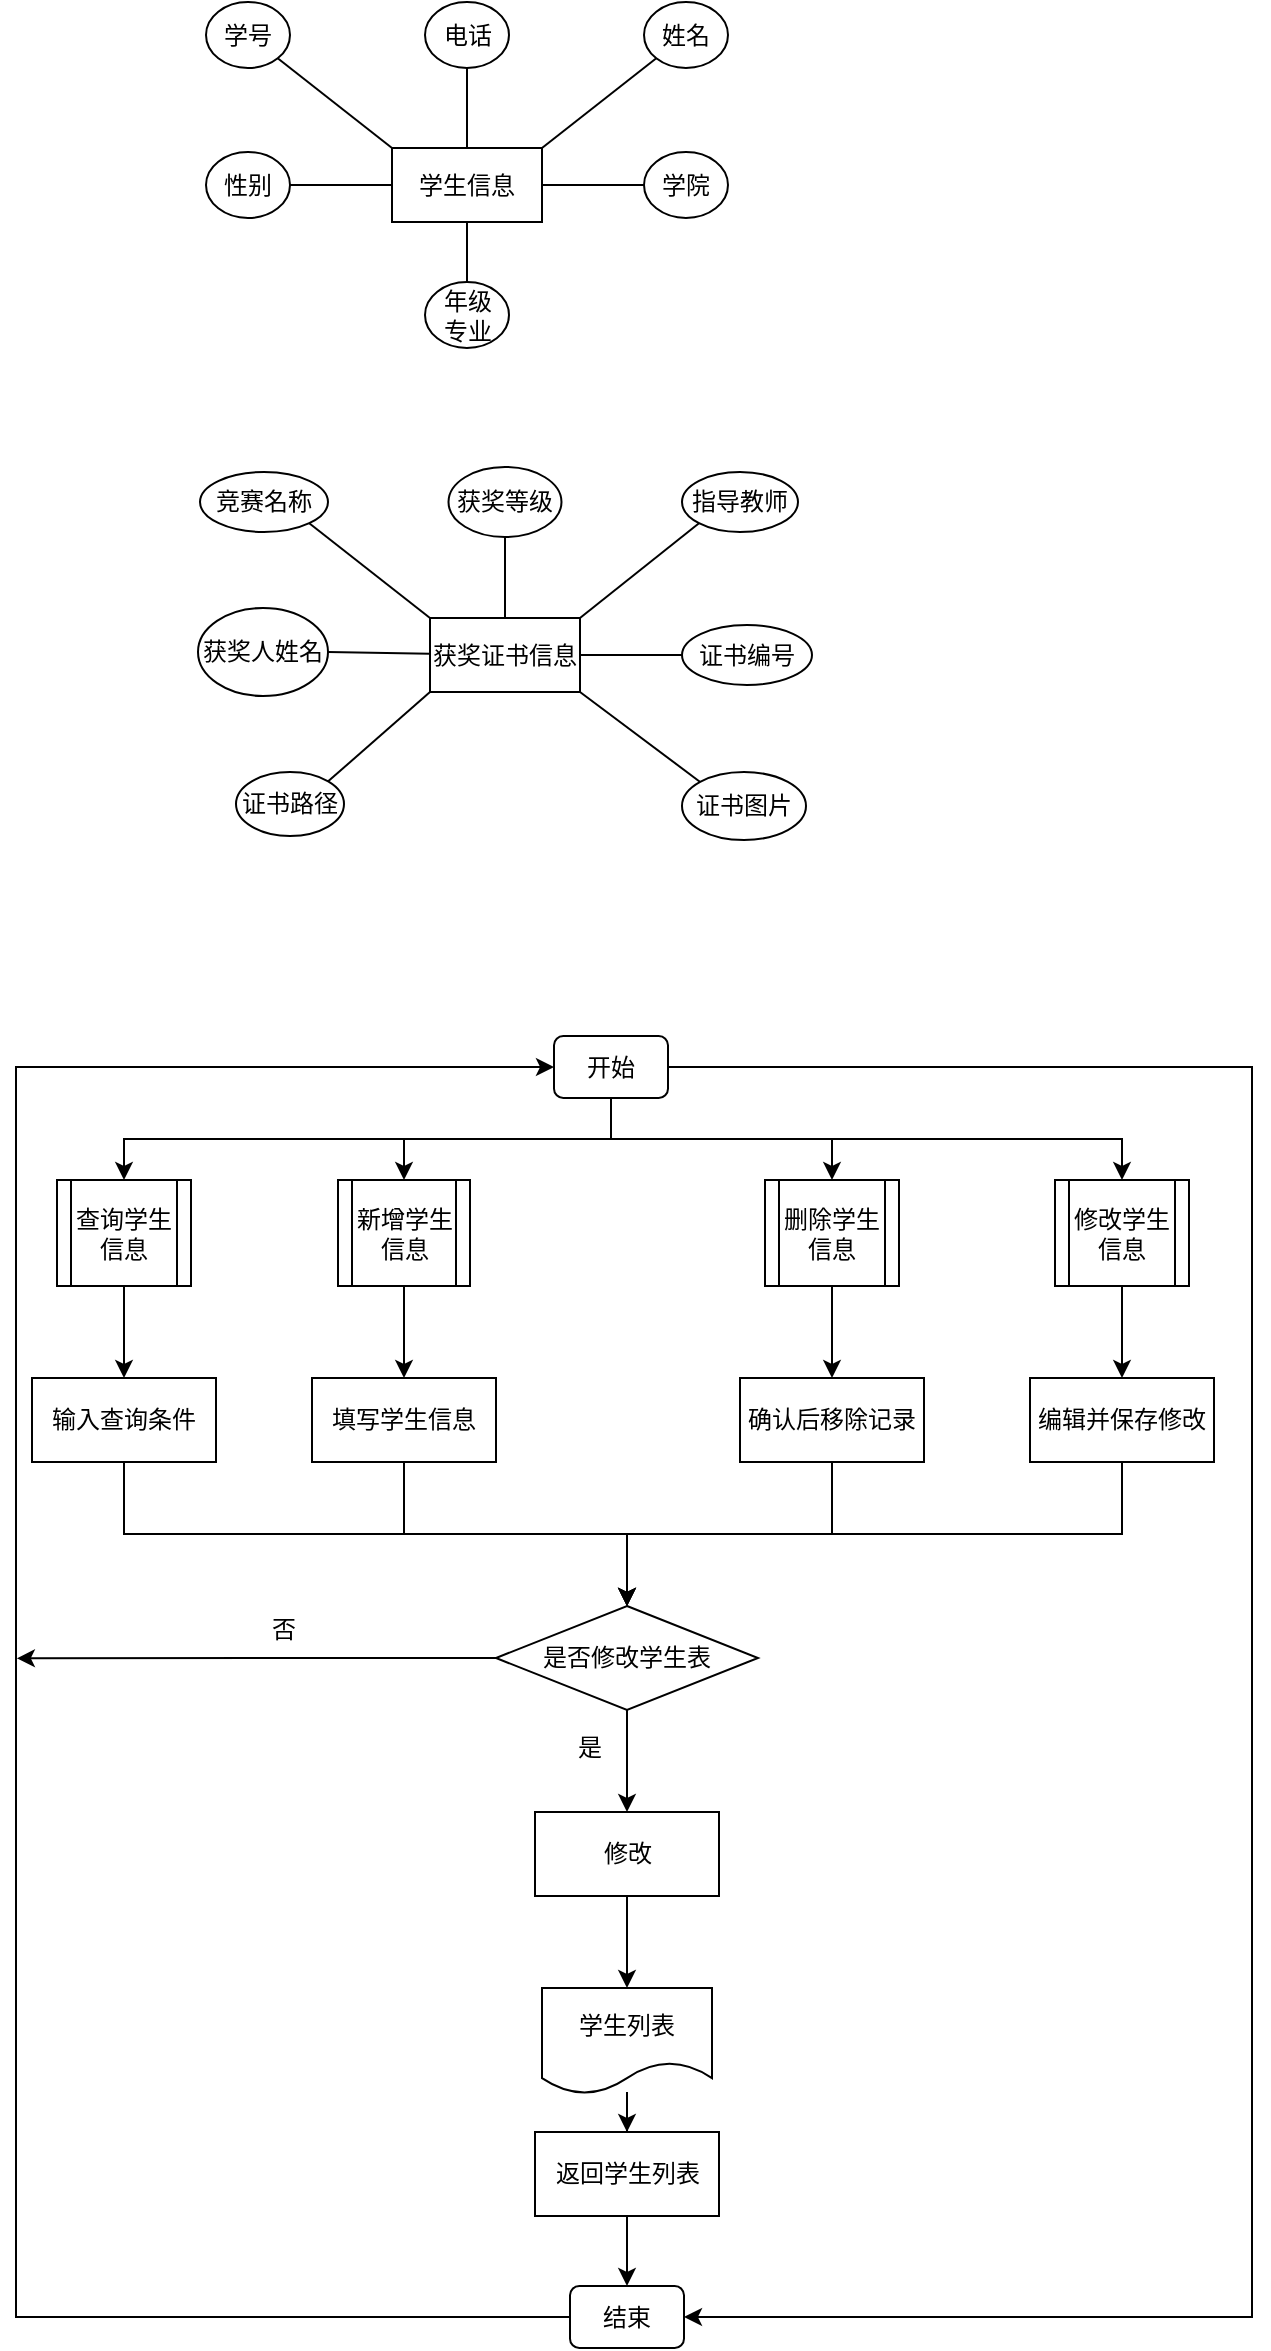 <mxfile version="25.0.3">
  <diagram name="第 1 页" id="52DwuSt1lLLi5HtNywio">
    <mxGraphModel dx="753" dy="677" grid="0" gridSize="10" guides="1" tooltips="1" connect="1" arrows="1" fold="1" page="1" pageScale="1" pageWidth="1169" pageHeight="1654" math="0" shadow="0">
      <root>
        <mxCell id="0" />
        <mxCell id="1" parent="0" />
        <mxCell id="10daeMJfv2n5kkDmHX4X-1" value="学生信息" style="rounded=0;whiteSpace=wrap;html=1;" vertex="1" parent="1">
          <mxGeometry x="317" y="127" width="75" height="37" as="geometry" />
        </mxCell>
        <mxCell id="10daeMJfv2n5kkDmHX4X-11" style="rounded=0;orthogonalLoop=1;jettySize=auto;html=1;exitX=0;exitY=1;exitDx=0;exitDy=0;entryX=1;entryY=0;entryDx=0;entryDy=0;endArrow=none;endFill=0;" edge="1" parent="1" source="10daeMJfv2n5kkDmHX4X-2" target="10daeMJfv2n5kkDmHX4X-1">
          <mxGeometry relative="1" as="geometry" />
        </mxCell>
        <mxCell id="10daeMJfv2n5kkDmHX4X-2" value="姓名" style="ellipse;whiteSpace=wrap;html=1;" vertex="1" parent="1">
          <mxGeometry x="443" y="54" width="42" height="33" as="geometry" />
        </mxCell>
        <mxCell id="10daeMJfv2n5kkDmHX4X-14" style="rounded=0;orthogonalLoop=1;jettySize=auto;html=1;exitX=1;exitY=0.5;exitDx=0;exitDy=0;endArrow=none;endFill=0;" edge="1" parent="1" source="10daeMJfv2n5kkDmHX4X-4" target="10daeMJfv2n5kkDmHX4X-1">
          <mxGeometry relative="1" as="geometry" />
        </mxCell>
        <mxCell id="10daeMJfv2n5kkDmHX4X-4" value="性别" style="ellipse;whiteSpace=wrap;html=1;" vertex="1" parent="1">
          <mxGeometry x="224" y="129" width="42" height="33" as="geometry" />
        </mxCell>
        <mxCell id="10daeMJfv2n5kkDmHX4X-9" style="rounded=0;orthogonalLoop=1;jettySize=auto;html=1;exitX=1;exitY=1;exitDx=0;exitDy=0;entryX=0;entryY=0;entryDx=0;entryDy=0;endArrow=none;endFill=0;" edge="1" parent="1" source="10daeMJfv2n5kkDmHX4X-5" target="10daeMJfv2n5kkDmHX4X-1">
          <mxGeometry relative="1" as="geometry" />
        </mxCell>
        <mxCell id="10daeMJfv2n5kkDmHX4X-5" value="学号" style="ellipse;whiteSpace=wrap;html=1;" vertex="1" parent="1">
          <mxGeometry x="224" y="54" width="42" height="33" as="geometry" />
        </mxCell>
        <mxCell id="10daeMJfv2n5kkDmHX4X-10" style="rounded=0;orthogonalLoop=1;jettySize=auto;html=1;exitX=0.5;exitY=1;exitDx=0;exitDy=0;endArrow=none;endFill=0;" edge="1" parent="1" source="10daeMJfv2n5kkDmHX4X-6" target="10daeMJfv2n5kkDmHX4X-1">
          <mxGeometry relative="1" as="geometry" />
        </mxCell>
        <mxCell id="10daeMJfv2n5kkDmHX4X-6" value="电话" style="ellipse;whiteSpace=wrap;html=1;" vertex="1" parent="1">
          <mxGeometry x="333.5" y="54" width="42" height="33" as="geometry" />
        </mxCell>
        <mxCell id="10daeMJfv2n5kkDmHX4X-13" style="rounded=0;orthogonalLoop=1;jettySize=auto;html=1;exitX=0.5;exitY=0;exitDx=0;exitDy=0;entryX=0.5;entryY=1;entryDx=0;entryDy=0;endArrow=none;endFill=0;" edge="1" parent="1" source="10daeMJfv2n5kkDmHX4X-7" target="10daeMJfv2n5kkDmHX4X-1">
          <mxGeometry relative="1" as="geometry" />
        </mxCell>
        <mxCell id="10daeMJfv2n5kkDmHX4X-7" value="年级&lt;div&gt;专业&lt;/div&gt;" style="ellipse;whiteSpace=wrap;html=1;" vertex="1" parent="1">
          <mxGeometry x="333.5" y="194" width="42" height="33" as="geometry" />
        </mxCell>
        <mxCell id="10daeMJfv2n5kkDmHX4X-12" style="rounded=0;orthogonalLoop=1;jettySize=auto;html=1;exitX=0;exitY=0.5;exitDx=0;exitDy=0;entryX=1;entryY=0.5;entryDx=0;entryDy=0;endArrow=none;endFill=0;" edge="1" parent="1" source="10daeMJfv2n5kkDmHX4X-8" target="10daeMJfv2n5kkDmHX4X-1">
          <mxGeometry relative="1" as="geometry" />
        </mxCell>
        <mxCell id="10daeMJfv2n5kkDmHX4X-8" value="学院" style="ellipse;whiteSpace=wrap;html=1;" vertex="1" parent="1">
          <mxGeometry x="443" y="129" width="42" height="33" as="geometry" />
        </mxCell>
        <mxCell id="10daeMJfv2n5kkDmHX4X-29" style="rounded=0;orthogonalLoop=1;jettySize=auto;html=1;exitX=1;exitY=1;exitDx=0;exitDy=0;entryX=0;entryY=0;entryDx=0;entryDy=0;endArrow=none;endFill=0;" edge="1" parent="1" source="10daeMJfv2n5kkDmHX4X-15" target="10daeMJfv2n5kkDmHX4X-28">
          <mxGeometry relative="1" as="geometry" />
        </mxCell>
        <mxCell id="10daeMJfv2n5kkDmHX4X-15" value="获奖证书信息" style="rounded=0;whiteSpace=wrap;html=1;" vertex="1" parent="1">
          <mxGeometry x="336" y="362" width="75" height="37" as="geometry" />
        </mxCell>
        <mxCell id="10daeMJfv2n5kkDmHX4X-16" style="rounded=0;orthogonalLoop=1;jettySize=auto;html=1;exitX=0;exitY=1;exitDx=0;exitDy=0;entryX=1;entryY=0;entryDx=0;entryDy=0;endArrow=none;endFill=0;" edge="1" parent="1" source="10daeMJfv2n5kkDmHX4X-17" target="10daeMJfv2n5kkDmHX4X-15">
          <mxGeometry relative="1" as="geometry" />
        </mxCell>
        <mxCell id="10daeMJfv2n5kkDmHX4X-17" value="指导教师" style="ellipse;whiteSpace=wrap;html=1;" vertex="1" parent="1">
          <mxGeometry x="462" y="289" width="58" height="30" as="geometry" />
        </mxCell>
        <mxCell id="10daeMJfv2n5kkDmHX4X-18" style="rounded=0;orthogonalLoop=1;jettySize=auto;html=1;exitX=1;exitY=0.5;exitDx=0;exitDy=0;endArrow=none;endFill=0;" edge="1" parent="1" source="10daeMJfv2n5kkDmHX4X-19" target="10daeMJfv2n5kkDmHX4X-15">
          <mxGeometry relative="1" as="geometry" />
        </mxCell>
        <mxCell id="10daeMJfv2n5kkDmHX4X-19" value="获奖人姓名" style="ellipse;whiteSpace=wrap;html=1;" vertex="1" parent="1">
          <mxGeometry x="220" y="357" width="65" height="44" as="geometry" />
        </mxCell>
        <mxCell id="10daeMJfv2n5kkDmHX4X-20" style="rounded=0;orthogonalLoop=1;jettySize=auto;html=1;exitX=1;exitY=1;exitDx=0;exitDy=0;entryX=0;entryY=0;entryDx=0;entryDy=0;endArrow=none;endFill=0;" edge="1" parent="1" source="10daeMJfv2n5kkDmHX4X-21" target="10daeMJfv2n5kkDmHX4X-15">
          <mxGeometry relative="1" as="geometry" />
        </mxCell>
        <mxCell id="10daeMJfv2n5kkDmHX4X-21" value="竞赛名称" style="ellipse;whiteSpace=wrap;html=1;" vertex="1" parent="1">
          <mxGeometry x="221" y="289" width="64" height="30" as="geometry" />
        </mxCell>
        <mxCell id="10daeMJfv2n5kkDmHX4X-22" style="rounded=0;orthogonalLoop=1;jettySize=auto;html=1;exitX=0.5;exitY=1;exitDx=0;exitDy=0;endArrow=none;endFill=0;" edge="1" parent="1" source="10daeMJfv2n5kkDmHX4X-23" target="10daeMJfv2n5kkDmHX4X-15">
          <mxGeometry relative="1" as="geometry" />
        </mxCell>
        <mxCell id="10daeMJfv2n5kkDmHX4X-23" value="获奖等级" style="ellipse;whiteSpace=wrap;html=1;" vertex="1" parent="1">
          <mxGeometry x="345.25" y="286.5" width="56.5" height="35" as="geometry" />
        </mxCell>
        <mxCell id="10daeMJfv2n5kkDmHX4X-24" style="rounded=0;orthogonalLoop=1;jettySize=auto;html=1;exitX=1;exitY=0;exitDx=0;exitDy=0;entryX=0;entryY=1;entryDx=0;entryDy=0;endArrow=none;endFill=0;" edge="1" parent="1" source="10daeMJfv2n5kkDmHX4X-25" target="10daeMJfv2n5kkDmHX4X-15">
          <mxGeometry relative="1" as="geometry" />
        </mxCell>
        <mxCell id="10daeMJfv2n5kkDmHX4X-25" value="证书路径" style="ellipse;whiteSpace=wrap;html=1;" vertex="1" parent="1">
          <mxGeometry x="239" y="439" width="54" height="32" as="geometry" />
        </mxCell>
        <mxCell id="10daeMJfv2n5kkDmHX4X-26" style="rounded=0;orthogonalLoop=1;jettySize=auto;html=1;exitX=0;exitY=0.5;exitDx=0;exitDy=0;entryX=1;entryY=0.5;entryDx=0;entryDy=0;endArrow=none;endFill=0;" edge="1" parent="1" source="10daeMJfv2n5kkDmHX4X-27" target="10daeMJfv2n5kkDmHX4X-15">
          <mxGeometry relative="1" as="geometry" />
        </mxCell>
        <mxCell id="10daeMJfv2n5kkDmHX4X-27" value="证书编号" style="ellipse;whiteSpace=wrap;html=1;" vertex="1" parent="1">
          <mxGeometry x="462" y="365.5" width="65" height="30" as="geometry" />
        </mxCell>
        <mxCell id="10daeMJfv2n5kkDmHX4X-28" value="证书图片" style="ellipse;whiteSpace=wrap;html=1;" vertex="1" parent="1">
          <mxGeometry x="462" y="439" width="62" height="34" as="geometry" />
        </mxCell>
        <mxCell id="10daeMJfv2n5kkDmHX4X-49" style="edgeStyle=orthogonalEdgeStyle;rounded=0;orthogonalLoop=1;jettySize=auto;html=1;exitX=0.5;exitY=1;exitDx=0;exitDy=0;entryX=0.5;entryY=0;entryDx=0;entryDy=0;" edge="1" parent="1" source="10daeMJfv2n5kkDmHX4X-30" target="10daeMJfv2n5kkDmHX4X-34">
          <mxGeometry relative="1" as="geometry" />
        </mxCell>
        <mxCell id="10daeMJfv2n5kkDmHX4X-50" style="edgeStyle=orthogonalEdgeStyle;rounded=0;orthogonalLoop=1;jettySize=auto;html=1;exitX=0.5;exitY=1;exitDx=0;exitDy=0;" edge="1" parent="1" source="10daeMJfv2n5kkDmHX4X-30" target="10daeMJfv2n5kkDmHX4X-36">
          <mxGeometry relative="1" as="geometry" />
        </mxCell>
        <mxCell id="10daeMJfv2n5kkDmHX4X-51" style="edgeStyle=orthogonalEdgeStyle;rounded=0;orthogonalLoop=1;jettySize=auto;html=1;exitX=0.5;exitY=1;exitDx=0;exitDy=0;" edge="1" parent="1" source="10daeMJfv2n5kkDmHX4X-30" target="10daeMJfv2n5kkDmHX4X-39">
          <mxGeometry relative="1" as="geometry" />
        </mxCell>
        <mxCell id="10daeMJfv2n5kkDmHX4X-52" style="edgeStyle=orthogonalEdgeStyle;rounded=0;orthogonalLoop=1;jettySize=auto;html=1;exitX=0.5;exitY=1;exitDx=0;exitDy=0;" edge="1" parent="1" source="10daeMJfv2n5kkDmHX4X-30" target="10daeMJfv2n5kkDmHX4X-40">
          <mxGeometry relative="1" as="geometry" />
        </mxCell>
        <mxCell id="10daeMJfv2n5kkDmHX4X-81" style="edgeStyle=orthogonalEdgeStyle;rounded=0;orthogonalLoop=1;jettySize=auto;html=1;exitX=1;exitY=0.5;exitDx=0;exitDy=0;entryX=1;entryY=0.5;entryDx=0;entryDy=0;" edge="1" parent="1" source="10daeMJfv2n5kkDmHX4X-30" target="10daeMJfv2n5kkDmHX4X-44">
          <mxGeometry relative="1" as="geometry">
            <Array as="points">
              <mxPoint x="747" y="587" />
              <mxPoint x="747" y="1212" />
            </Array>
          </mxGeometry>
        </mxCell>
        <mxCell id="10daeMJfv2n5kkDmHX4X-30" value="开始" style="rounded=1;whiteSpace=wrap;html=1;" vertex="1" parent="1">
          <mxGeometry x="398" y="571" width="57" height="31" as="geometry" />
        </mxCell>
        <mxCell id="10daeMJfv2n5kkDmHX4X-53" style="edgeStyle=orthogonalEdgeStyle;rounded=0;orthogonalLoop=1;jettySize=auto;html=1;exitX=0.5;exitY=1;exitDx=0;exitDy=0;entryX=0.5;entryY=0;entryDx=0;entryDy=0;" edge="1" parent="1" source="10daeMJfv2n5kkDmHX4X-34" target="10daeMJfv2n5kkDmHX4X-37">
          <mxGeometry relative="1" as="geometry" />
        </mxCell>
        <mxCell id="10daeMJfv2n5kkDmHX4X-34" value="新增学生信息" style="shape=process;whiteSpace=wrap;html=1;backgroundOutline=1;" vertex="1" parent="1">
          <mxGeometry x="290" y="643" width="66" height="53" as="geometry" />
        </mxCell>
        <mxCell id="10daeMJfv2n5kkDmHX4X-66" style="edgeStyle=orthogonalEdgeStyle;rounded=0;orthogonalLoop=1;jettySize=auto;html=1;entryX=0.5;entryY=0;entryDx=0;entryDy=0;" edge="1" parent="1" source="10daeMJfv2n5kkDmHX4X-35" target="10daeMJfv2n5kkDmHX4X-46">
          <mxGeometry relative="1" as="geometry" />
        </mxCell>
        <mxCell id="10daeMJfv2n5kkDmHX4X-35" value="学生列表" style="shape=document;whiteSpace=wrap;html=1;boundedLbl=1;" vertex="1" parent="1">
          <mxGeometry x="392" y="1047" width="85" height="53" as="geometry" />
        </mxCell>
        <mxCell id="10daeMJfv2n5kkDmHX4X-54" style="edgeStyle=orthogonalEdgeStyle;rounded=0;orthogonalLoop=1;jettySize=auto;html=1;exitX=0.5;exitY=1;exitDx=0;exitDy=0;entryX=0.5;entryY=0;entryDx=0;entryDy=0;" edge="1" parent="1" source="10daeMJfv2n5kkDmHX4X-36" target="10daeMJfv2n5kkDmHX4X-38">
          <mxGeometry relative="1" as="geometry" />
        </mxCell>
        <mxCell id="10daeMJfv2n5kkDmHX4X-36" value="查询学生信息" style="shape=process;whiteSpace=wrap;html=1;backgroundOutline=1;" vertex="1" parent="1">
          <mxGeometry x="149.5" y="643" width="67" height="53" as="geometry" />
        </mxCell>
        <mxCell id="10daeMJfv2n5kkDmHX4X-70" style="edgeStyle=orthogonalEdgeStyle;rounded=0;orthogonalLoop=1;jettySize=auto;html=1;exitX=0.5;exitY=1;exitDx=0;exitDy=0;entryX=0.5;entryY=0;entryDx=0;entryDy=0;" edge="1" parent="1" source="10daeMJfv2n5kkDmHX4X-37" target="10daeMJfv2n5kkDmHX4X-68">
          <mxGeometry relative="1" as="geometry" />
        </mxCell>
        <mxCell id="10daeMJfv2n5kkDmHX4X-37" value="填写学生信息" style="rounded=0;whiteSpace=wrap;html=1;" vertex="1" parent="1">
          <mxGeometry x="277" y="742" width="92" height="42" as="geometry" />
        </mxCell>
        <mxCell id="10daeMJfv2n5kkDmHX4X-69" style="edgeStyle=orthogonalEdgeStyle;rounded=0;orthogonalLoop=1;jettySize=auto;html=1;exitX=0.5;exitY=1;exitDx=0;exitDy=0;entryX=0.5;entryY=0;entryDx=0;entryDy=0;" edge="1" parent="1" source="10daeMJfv2n5kkDmHX4X-38" target="10daeMJfv2n5kkDmHX4X-68">
          <mxGeometry relative="1" as="geometry" />
        </mxCell>
        <mxCell id="10daeMJfv2n5kkDmHX4X-38" value="输入查询条件" style="rounded=0;whiteSpace=wrap;html=1;" vertex="1" parent="1">
          <mxGeometry x="137" y="742" width="92" height="42" as="geometry" />
        </mxCell>
        <mxCell id="10daeMJfv2n5kkDmHX4X-56" style="edgeStyle=orthogonalEdgeStyle;rounded=0;orthogonalLoop=1;jettySize=auto;html=1;exitX=0.5;exitY=1;exitDx=0;exitDy=0;" edge="1" parent="1" source="10daeMJfv2n5kkDmHX4X-39" target="10daeMJfv2n5kkDmHX4X-47">
          <mxGeometry relative="1" as="geometry" />
        </mxCell>
        <mxCell id="10daeMJfv2n5kkDmHX4X-39" value="删除学生信息" style="shape=process;whiteSpace=wrap;html=1;backgroundOutline=1;" vertex="1" parent="1">
          <mxGeometry x="503.5" y="643" width="67" height="53" as="geometry" />
        </mxCell>
        <mxCell id="10daeMJfv2n5kkDmHX4X-57" style="edgeStyle=orthogonalEdgeStyle;rounded=0;orthogonalLoop=1;jettySize=auto;html=1;exitX=0.5;exitY=1;exitDx=0;exitDy=0;" edge="1" parent="1" source="10daeMJfv2n5kkDmHX4X-40" target="10daeMJfv2n5kkDmHX4X-42">
          <mxGeometry relative="1" as="geometry" />
        </mxCell>
        <mxCell id="10daeMJfv2n5kkDmHX4X-40" value="修改学生信息" style="shape=process;whiteSpace=wrap;html=1;backgroundOutline=1;" vertex="1" parent="1">
          <mxGeometry x="648.5" y="643" width="67" height="53" as="geometry" />
        </mxCell>
        <mxCell id="10daeMJfv2n5kkDmHX4X-72" style="edgeStyle=orthogonalEdgeStyle;rounded=0;orthogonalLoop=1;jettySize=auto;html=1;exitX=0.5;exitY=1;exitDx=0;exitDy=0;entryX=0.5;entryY=0;entryDx=0;entryDy=0;" edge="1" parent="1" source="10daeMJfv2n5kkDmHX4X-42" target="10daeMJfv2n5kkDmHX4X-68">
          <mxGeometry relative="1" as="geometry" />
        </mxCell>
        <mxCell id="10daeMJfv2n5kkDmHX4X-42" value="编辑并保存修改" style="rounded=0;whiteSpace=wrap;html=1;" vertex="1" parent="1">
          <mxGeometry x="636" y="742" width="92" height="42" as="geometry" />
        </mxCell>
        <mxCell id="10daeMJfv2n5kkDmHX4X-75" style="edgeStyle=orthogonalEdgeStyle;rounded=0;orthogonalLoop=1;jettySize=auto;html=1;entryX=0;entryY=0.5;entryDx=0;entryDy=0;" edge="1" parent="1" source="10daeMJfv2n5kkDmHX4X-44" target="10daeMJfv2n5kkDmHX4X-30">
          <mxGeometry relative="1" as="geometry">
            <Array as="points">
              <mxPoint x="129" y="1212" />
              <mxPoint x="129" y="587" />
            </Array>
          </mxGeometry>
        </mxCell>
        <mxCell id="10daeMJfv2n5kkDmHX4X-44" value="结束" style="rounded=1;whiteSpace=wrap;html=1;" vertex="1" parent="1">
          <mxGeometry x="406" y="1196" width="57" height="31" as="geometry" />
        </mxCell>
        <mxCell id="10daeMJfv2n5kkDmHX4X-74" style="edgeStyle=orthogonalEdgeStyle;rounded=0;orthogonalLoop=1;jettySize=auto;html=1;exitX=0.5;exitY=1;exitDx=0;exitDy=0;" edge="1" parent="1" source="10daeMJfv2n5kkDmHX4X-46" target="10daeMJfv2n5kkDmHX4X-44">
          <mxGeometry relative="1" as="geometry" />
        </mxCell>
        <mxCell id="10daeMJfv2n5kkDmHX4X-46" value="返回学生列表" style="rounded=0;whiteSpace=wrap;html=1;" vertex="1" parent="1">
          <mxGeometry x="388.5" y="1119" width="92" height="42" as="geometry" />
        </mxCell>
        <mxCell id="10daeMJfv2n5kkDmHX4X-71" style="edgeStyle=orthogonalEdgeStyle;rounded=0;orthogonalLoop=1;jettySize=auto;html=1;exitX=0.5;exitY=1;exitDx=0;exitDy=0;" edge="1" parent="1" source="10daeMJfv2n5kkDmHX4X-47" target="10daeMJfv2n5kkDmHX4X-68">
          <mxGeometry relative="1" as="geometry" />
        </mxCell>
        <mxCell id="10daeMJfv2n5kkDmHX4X-47" value="确认后移除记录" style="rounded=0;whiteSpace=wrap;html=1;" vertex="1" parent="1">
          <mxGeometry x="491" y="742" width="92" height="42" as="geometry" />
        </mxCell>
        <mxCell id="10daeMJfv2n5kkDmHX4X-73" style="edgeStyle=orthogonalEdgeStyle;rounded=0;orthogonalLoop=1;jettySize=auto;html=1;exitX=0.5;exitY=1;exitDx=0;exitDy=0;entryX=0.5;entryY=0;entryDx=0;entryDy=0;" edge="1" parent="1" source="10daeMJfv2n5kkDmHX4X-68" target="10daeMJfv2n5kkDmHX4X-80">
          <mxGeometry relative="1" as="geometry" />
        </mxCell>
        <mxCell id="10daeMJfv2n5kkDmHX4X-76" style="edgeStyle=orthogonalEdgeStyle;rounded=0;orthogonalLoop=1;jettySize=auto;html=1;exitX=0;exitY=0.5;exitDx=0;exitDy=0;" edge="1" parent="1" source="10daeMJfv2n5kkDmHX4X-68">
          <mxGeometry relative="1" as="geometry">
            <mxPoint x="129.426" y="882.167" as="targetPoint" />
          </mxGeometry>
        </mxCell>
        <mxCell id="10daeMJfv2n5kkDmHX4X-68" value="是否修改学生表" style="rhombus;whiteSpace=wrap;html=1;" vertex="1" parent="1">
          <mxGeometry x="369" y="856" width="131" height="52" as="geometry" />
        </mxCell>
        <mxCell id="10daeMJfv2n5kkDmHX4X-78" value="否" style="text;html=1;align=center;verticalAlign=middle;whiteSpace=wrap;rounded=0;" vertex="1" parent="1">
          <mxGeometry x="233" y="853" width="60" height="30" as="geometry" />
        </mxCell>
        <mxCell id="10daeMJfv2n5kkDmHX4X-79" value="是" style="text;html=1;align=center;verticalAlign=middle;whiteSpace=wrap;rounded=0;" vertex="1" parent="1">
          <mxGeometry x="386" y="912" width="60" height="30" as="geometry" />
        </mxCell>
        <mxCell id="10daeMJfv2n5kkDmHX4X-82" style="edgeStyle=orthogonalEdgeStyle;rounded=0;orthogonalLoop=1;jettySize=auto;html=1;exitX=0.5;exitY=1;exitDx=0;exitDy=0;" edge="1" parent="1" source="10daeMJfv2n5kkDmHX4X-80" target="10daeMJfv2n5kkDmHX4X-35">
          <mxGeometry relative="1" as="geometry" />
        </mxCell>
        <mxCell id="10daeMJfv2n5kkDmHX4X-80" value="修改" style="rounded=0;whiteSpace=wrap;html=1;" vertex="1" parent="1">
          <mxGeometry x="388.5" y="959" width="92" height="42" as="geometry" />
        </mxCell>
      </root>
    </mxGraphModel>
  </diagram>
</mxfile>
